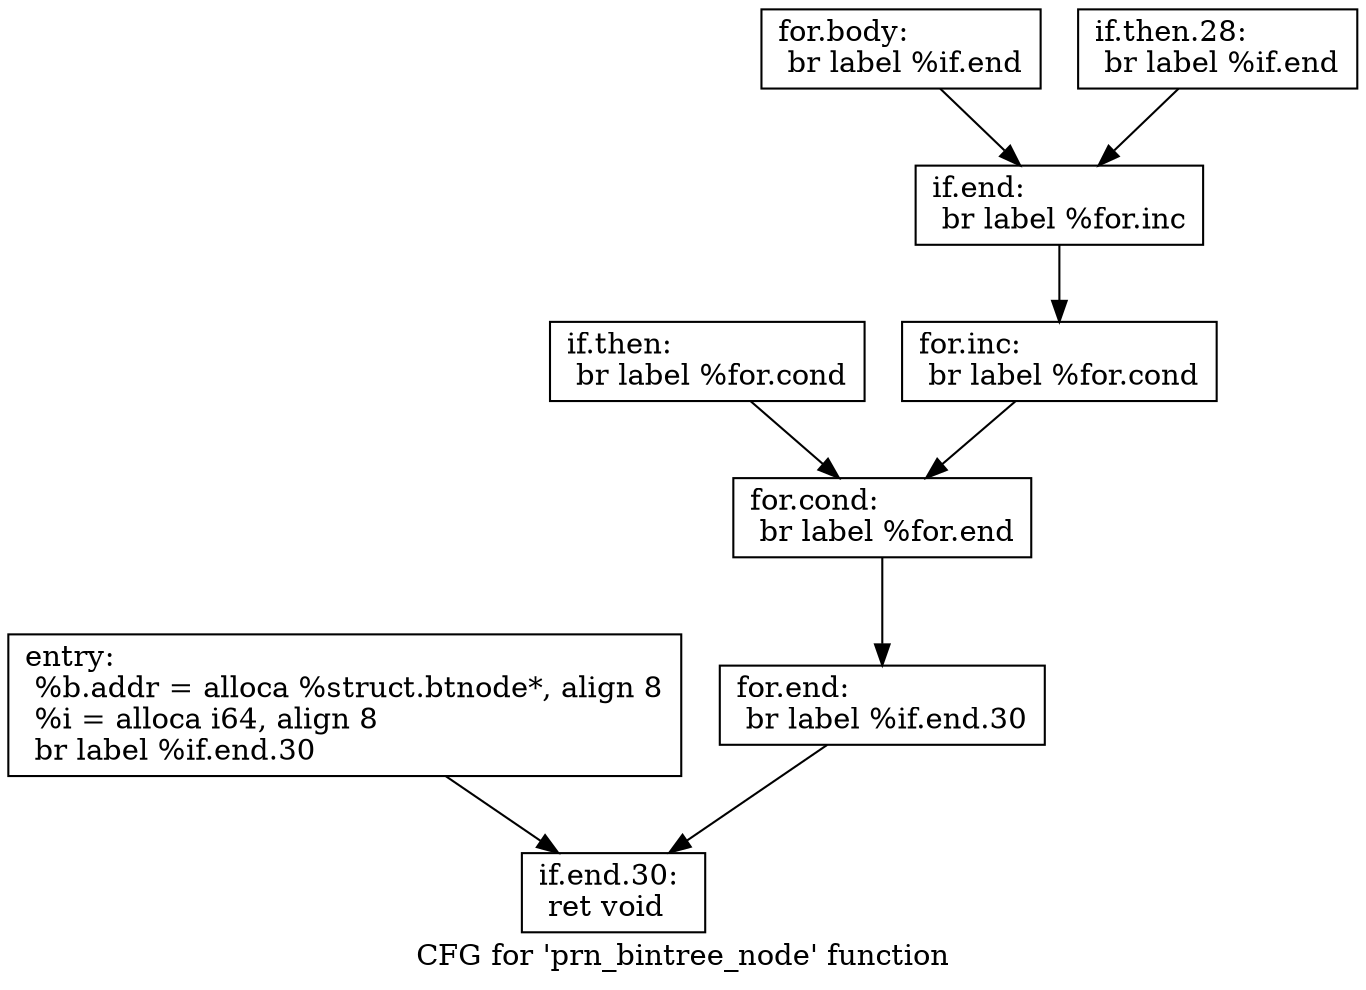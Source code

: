 digraph "CFG for 'prn_bintree_node' function" {
	label="CFG for 'prn_bintree_node' function";

	Node0x5f628e0 [shape=record,label="{entry:\l  %b.addr = alloca %struct.btnode*, align 8\l  %i = alloca i64, align 8\l  br label %if.end.30\l}"];
	Node0x5f628e0 -> Node0x5f62b60;
	Node0x5f62930 [shape=record,label="{if.then:                                          \l  br label %for.cond\l}"];
	Node0x5f62930 -> Node0x5f62980;
	Node0x5f62980 [shape=record,label="{for.cond:                                         \l  br label %for.end\l}"];
	Node0x5f62980 -> Node0x5f62b10;
	Node0x5f629d0 [shape=record,label="{for.body:                                         \l  br label %if.end\l}"];
	Node0x5f629d0 -> Node0x5f62a70;
	Node0x5f62a20 [shape=record,label="{if.then.28:                                       \l  br label %if.end\l}"];
	Node0x5f62a20 -> Node0x5f62a70;
	Node0x5f62a70 [shape=record,label="{if.end:                                           \l  br label %for.inc\l}"];
	Node0x5f62a70 -> Node0x5f62ac0;
	Node0x5f62ac0 [shape=record,label="{for.inc:                                          \l  br label %for.cond\l}"];
	Node0x5f62ac0 -> Node0x5f62980;
	Node0x5f62b10 [shape=record,label="{for.end:                                          \l  br label %if.end.30\l}"];
	Node0x5f62b10 -> Node0x5f62b60;
	Node0x5f62b60 [shape=record,label="{if.end.30:                                        \l  ret void\l}"];
}
